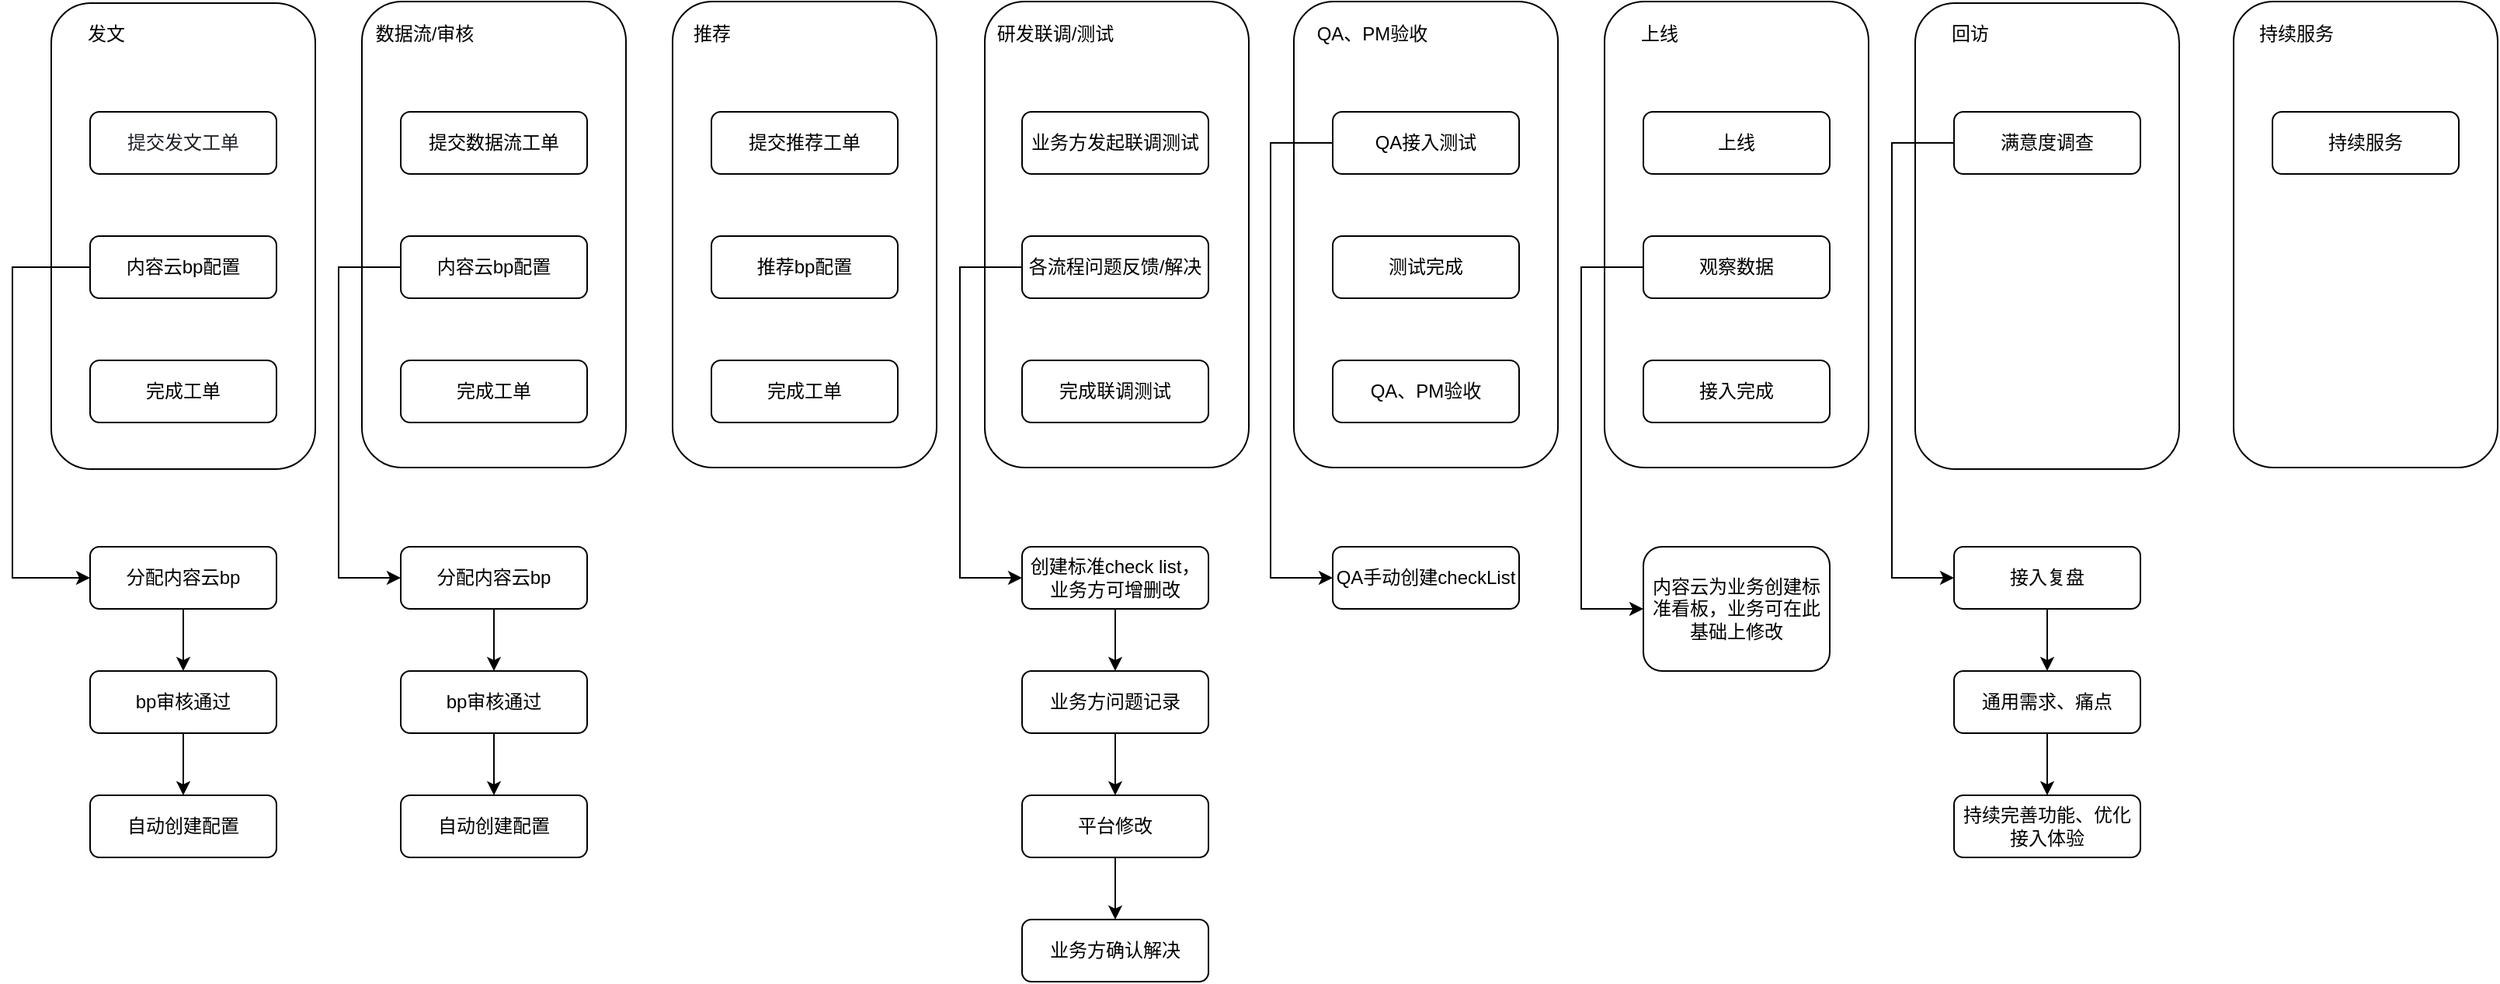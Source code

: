 <mxfile version="12.8.8" type="github"><diagram id="zkJQMTdcdRpg9LhV4p9I" name="Page-1"><mxGraphModel dx="1158" dy="647" grid="1" gridSize="10" guides="1" tooltips="1" connect="1" arrows="1" fold="1" page="1" pageScale="1" pageWidth="4681" pageHeight="3300" math="0" shadow="0"><root><mxCell id="0"/><mxCell id="1" parent="0"/><mxCell id="Wi5EsbokbF8SeKiG7rEc-27" value="" style="rounded=1;whiteSpace=wrap;html=1;" vertex="1" parent="1"><mxGeometry x="1295" y="250" width="170" height="300" as="geometry"/></mxCell><mxCell id="Wi5EsbokbF8SeKiG7rEc-26" value="" style="rounded=1;whiteSpace=wrap;html=1;" vertex="1" parent="1"><mxGeometry x="1095" y="249" width="170" height="300" as="geometry"/></mxCell><mxCell id="Wi5EsbokbF8SeKiG7rEc-25" value="" style="rounded=1;whiteSpace=wrap;html=1;" vertex="1" parent="1"><mxGeometry x="696" y="249" width="170" height="300" as="geometry"/></mxCell><mxCell id="Wi5EsbokbF8SeKiG7rEc-24" value="" style="rounded=1;whiteSpace=wrap;html=1;" vertex="1" parent="1"><mxGeometry x="895" y="249" width="170" height="300" as="geometry"/></mxCell><mxCell id="Wi5EsbokbF8SeKiG7rEc-23" value="" style="rounded=1;whiteSpace=wrap;html=1;" vertex="1" parent="1"><mxGeometry x="495" y="249" width="170" height="300" as="geometry"/></mxCell><mxCell id="Wi5EsbokbF8SeKiG7rEc-22" value="" style="rounded=1;whiteSpace=wrap;html=1;" vertex="1" parent="1"><mxGeometry x="295" y="249" width="170" height="300" as="geometry"/></mxCell><mxCell id="Wi5EsbokbF8SeKiG7rEc-20" value="" style="rounded=1;whiteSpace=wrap;html=1;" vertex="1" parent="1"><mxGeometry x="95" y="250" width="170" height="300" as="geometry"/></mxCell><mxCell id="Wi5EsbokbF8SeKiG7rEc-1" value="&lt;p style=&quot;background-color: rgba(0 , 0 , 0 , 0) ; line-height: 26.88px ; color: rgb(31 , 35 , 41)&quot;&gt;&lt;font style=&quot;font-size: 12px&quot;&gt;提交发文工单&lt;/font&gt;&lt;/p&gt;" style="rounded=1;whiteSpace=wrap;html=1;" vertex="1" parent="1"><mxGeometry x="120" y="320" width="120" height="40" as="geometry"/></mxCell><mxCell id="Wi5EsbokbF8SeKiG7rEc-2" value="提交数据流工单" style="rounded=1;whiteSpace=wrap;html=1;" vertex="1" parent="1"><mxGeometry x="320" y="320" width="120" height="40" as="geometry"/></mxCell><mxCell id="Wi5EsbokbF8SeKiG7rEc-37" style="edgeStyle=orthogonalEdgeStyle;rounded=0;orthogonalLoop=1;jettySize=auto;html=1;entryX=0;entryY=0.5;entryDx=0;entryDy=0;exitX=0;exitY=0.5;exitDx=0;exitDy=0;" edge="1" parent="1" source="Wi5EsbokbF8SeKiG7rEc-3" target="Wi5EsbokbF8SeKiG7rEc-38"><mxGeometry relative="1" as="geometry"><mxPoint x="60" y="630" as="targetPoint"/><Array as="points"><mxPoint x="70" y="420"/><mxPoint x="70" y="620"/></Array></mxGeometry></mxCell><mxCell id="Wi5EsbokbF8SeKiG7rEc-3" value="内容云bp配置" style="rounded=1;whiteSpace=wrap;html=1;" vertex="1" parent="1"><mxGeometry x="120" y="400" width="120" height="40" as="geometry"/></mxCell><mxCell id="Wi5EsbokbF8SeKiG7rEc-48" style="edgeStyle=orthogonalEdgeStyle;rounded=0;orthogonalLoop=1;jettySize=auto;html=1;entryX=0;entryY=0.5;entryDx=0;entryDy=0;exitX=0;exitY=0.5;exitDx=0;exitDy=0;" edge="1" parent="1" source="Wi5EsbokbF8SeKiG7rEc-4" target="Wi5EsbokbF8SeKiG7rEc-44"><mxGeometry relative="1" as="geometry"><Array as="points"><mxPoint x="280" y="420"/><mxPoint x="280" y="620"/></Array></mxGeometry></mxCell><mxCell id="Wi5EsbokbF8SeKiG7rEc-4" value="内容云bp配置" style="rounded=1;whiteSpace=wrap;html=1;" vertex="1" parent="1"><mxGeometry x="320" y="400" width="120" height="40" as="geometry"/></mxCell><mxCell id="Wi5EsbokbF8SeKiG7rEc-5" value="完成工单" style="rounded=1;whiteSpace=wrap;html=1;" vertex="1" parent="1"><mxGeometry x="120" y="480" width="120" height="40" as="geometry"/></mxCell><mxCell id="Wi5EsbokbF8SeKiG7rEc-6" value="完成工单" style="rounded=1;whiteSpace=wrap;html=1;" vertex="1" parent="1"><mxGeometry x="320" y="480" width="120" height="40" as="geometry"/></mxCell><mxCell id="Wi5EsbokbF8SeKiG7rEc-7" value="提交推荐工单" style="rounded=1;whiteSpace=wrap;html=1;" vertex="1" parent="1"><mxGeometry x="520" y="320" width="120" height="40" as="geometry"/></mxCell><mxCell id="Wi5EsbokbF8SeKiG7rEc-8" value="推荐bp配置" style="rounded=1;whiteSpace=wrap;html=1;" vertex="1" parent="1"><mxGeometry x="520" y="400" width="120" height="40" as="geometry"/></mxCell><mxCell id="Wi5EsbokbF8SeKiG7rEc-9" value="完成工单" style="rounded=1;whiteSpace=wrap;html=1;" vertex="1" parent="1"><mxGeometry x="520" y="480" width="120" height="40" as="geometry"/></mxCell><mxCell id="Wi5EsbokbF8SeKiG7rEc-50" style="edgeStyle=orthogonalEdgeStyle;rounded=0;orthogonalLoop=1;jettySize=auto;html=1;entryX=0;entryY=0.5;entryDx=0;entryDy=0;exitX=0;exitY=0.5;exitDx=0;exitDy=0;" edge="1" parent="1" source="Wi5EsbokbF8SeKiG7rEc-11" target="Wi5EsbokbF8SeKiG7rEc-49"><mxGeometry relative="1" as="geometry"><Array as="points"><mxPoint x="680" y="420"/><mxPoint x="680" y="620"/></Array></mxGeometry></mxCell><mxCell id="Wi5EsbokbF8SeKiG7rEc-10" value="业务方发起联调测试" style="rounded=1;whiteSpace=wrap;html=1;" vertex="1" parent="1"><mxGeometry x="720" y="320" width="120" height="40" as="geometry"/></mxCell><mxCell id="Wi5EsbokbF8SeKiG7rEc-11" value="各流程问题反馈/解决" style="rounded=1;whiteSpace=wrap;html=1;" vertex="1" parent="1"><mxGeometry x="720" y="400" width="120" height="40" as="geometry"/></mxCell><mxCell id="Wi5EsbokbF8SeKiG7rEc-12" value="完成联调测试" style="rounded=1;whiteSpace=wrap;html=1;" vertex="1" parent="1"><mxGeometry x="720" y="480" width="120" height="40" as="geometry"/></mxCell><mxCell id="Wi5EsbokbF8SeKiG7rEc-59" style="edgeStyle=orthogonalEdgeStyle;rounded=0;orthogonalLoop=1;jettySize=auto;html=1;entryX=0;entryY=0.5;entryDx=0;entryDy=0;exitX=0;exitY=0.5;exitDx=0;exitDy=0;" edge="1" parent="1" source="Wi5EsbokbF8SeKiG7rEc-13" target="Wi5EsbokbF8SeKiG7rEc-58"><mxGeometry relative="1" as="geometry"><Array as="points"><mxPoint x="880" y="340"/><mxPoint x="880" y="620"/></Array></mxGeometry></mxCell><mxCell id="Wi5EsbokbF8SeKiG7rEc-13" value="QA接入测试" style="rounded=1;whiteSpace=wrap;html=1;" vertex="1" parent="1"><mxGeometry x="920" y="320" width="120" height="40" as="geometry"/></mxCell><mxCell id="Wi5EsbokbF8SeKiG7rEc-14" value="测试完成" style="rounded=1;whiteSpace=wrap;html=1;" vertex="1" parent="1"><mxGeometry x="920" y="400" width="120" height="40" as="geometry"/></mxCell><mxCell id="Wi5EsbokbF8SeKiG7rEc-15" value="QA、PM验收" style="rounded=1;whiteSpace=wrap;html=1;" vertex="1" parent="1"><mxGeometry x="920" y="480" width="120" height="40" as="geometry"/></mxCell><mxCell id="Wi5EsbokbF8SeKiG7rEc-16" value="上线" style="rounded=1;whiteSpace=wrap;html=1;" vertex="1" parent="1"><mxGeometry x="1120" y="320" width="120" height="40" as="geometry"/></mxCell><mxCell id="Wi5EsbokbF8SeKiG7rEc-61" style="edgeStyle=orthogonalEdgeStyle;rounded=0;orthogonalLoop=1;jettySize=auto;html=1;exitX=0;exitY=0.5;exitDx=0;exitDy=0;entryX=0;entryY=0.5;entryDx=0;entryDy=0;" edge="1" parent="1" source="Wi5EsbokbF8SeKiG7rEc-17" target="Wi5EsbokbF8SeKiG7rEc-60"><mxGeometry relative="1" as="geometry"><Array as="points"><mxPoint x="1080" y="420"/><mxPoint x="1080" y="640"/></Array></mxGeometry></mxCell><mxCell id="Wi5EsbokbF8SeKiG7rEc-17" value="观察数据" style="rounded=1;whiteSpace=wrap;html=1;" vertex="1" parent="1"><mxGeometry x="1120" y="400" width="120" height="40" as="geometry"/></mxCell><mxCell id="Wi5EsbokbF8SeKiG7rEc-18" value="接入完成" style="rounded=1;whiteSpace=wrap;html=1;" vertex="1" parent="1"><mxGeometry x="1120" y="480" width="120" height="40" as="geometry"/></mxCell><mxCell id="Wi5EsbokbF8SeKiG7rEc-63" style="edgeStyle=orthogonalEdgeStyle;rounded=0;orthogonalLoop=1;jettySize=auto;html=1;entryX=0;entryY=0.5;entryDx=0;entryDy=0;exitX=0;exitY=0.5;exitDx=0;exitDy=0;" edge="1" parent="1" source="Wi5EsbokbF8SeKiG7rEc-19" target="Wi5EsbokbF8SeKiG7rEc-62"><mxGeometry relative="1" as="geometry"><Array as="points"><mxPoint x="1280" y="340"/><mxPoint x="1280" y="620"/></Array></mxGeometry></mxCell><mxCell id="Wi5EsbokbF8SeKiG7rEc-19" value="满意度调查" style="rounded=1;whiteSpace=wrap;html=1;" vertex="1" parent="1"><mxGeometry x="1320" y="320" width="120" height="40" as="geometry"/></mxCell><mxCell id="Wi5EsbokbF8SeKiG7rEc-21" value="发文" style="text;html=1;align=center;verticalAlign=middle;resizable=0;points=[];autosize=1;" vertex="1" parent="1"><mxGeometry x="110" y="260" width="40" height="20" as="geometry"/></mxCell><mxCell id="Wi5EsbokbF8SeKiG7rEc-28" value="" style="rounded=1;whiteSpace=wrap;html=1;" vertex="1" parent="1"><mxGeometry x="1500" y="249" width="170" height="300" as="geometry"/></mxCell><mxCell id="Wi5EsbokbF8SeKiG7rEc-29" value="持续服务" style="rounded=1;whiteSpace=wrap;html=1;" vertex="1" parent="1"><mxGeometry x="1525" y="320" width="120" height="40" as="geometry"/></mxCell><mxCell id="Wi5EsbokbF8SeKiG7rEc-30" value="数据流/审核" style="text;html=1;align=center;verticalAlign=middle;resizable=0;points=[];autosize=1;" vertex="1" parent="1"><mxGeometry x="295" y="260" width="80" height="20" as="geometry"/></mxCell><mxCell id="Wi5EsbokbF8SeKiG7rEc-31" value="推荐" style="text;html=1;align=center;verticalAlign=middle;resizable=0;points=[];autosize=1;" vertex="1" parent="1"><mxGeometry x="500" y="260" width="40" height="20" as="geometry"/></mxCell><mxCell id="Wi5EsbokbF8SeKiG7rEc-32" value="研发联调/测试" style="text;html=1;align=center;verticalAlign=middle;resizable=0;points=[];autosize=1;" vertex="1" parent="1"><mxGeometry x="696" y="260" width="90" height="20" as="geometry"/></mxCell><mxCell id="Wi5EsbokbF8SeKiG7rEc-33" value="QA、PM验收" style="text;html=1;align=center;verticalAlign=middle;resizable=0;points=[];autosize=1;" vertex="1" parent="1"><mxGeometry x="900" y="260" width="90" height="20" as="geometry"/></mxCell><mxCell id="Wi5EsbokbF8SeKiG7rEc-34" value="上线" style="text;html=1;align=center;verticalAlign=middle;resizable=0;points=[];autosize=1;" vertex="1" parent="1"><mxGeometry x="1110" y="260" width="40" height="20" as="geometry"/></mxCell><mxCell id="Wi5EsbokbF8SeKiG7rEc-35" value="回访" style="text;html=1;align=center;verticalAlign=middle;resizable=0;points=[];autosize=1;" vertex="1" parent="1"><mxGeometry x="1310" y="260" width="40" height="20" as="geometry"/></mxCell><mxCell id="Wi5EsbokbF8SeKiG7rEc-36" value="持续服务" style="text;html=1;align=center;verticalAlign=middle;resizable=0;points=[];autosize=1;" vertex="1" parent="1"><mxGeometry x="1510" y="260" width="60" height="20" as="geometry"/></mxCell><mxCell id="Wi5EsbokbF8SeKiG7rEc-40" style="edgeStyle=orthogonalEdgeStyle;rounded=0;orthogonalLoop=1;jettySize=auto;html=1;entryX=0.5;entryY=0;entryDx=0;entryDy=0;" edge="1" parent="1" source="Wi5EsbokbF8SeKiG7rEc-38" target="Wi5EsbokbF8SeKiG7rEc-39"><mxGeometry relative="1" as="geometry"/></mxCell><mxCell id="Wi5EsbokbF8SeKiG7rEc-38" value="分配内容云bp" style="rounded=1;whiteSpace=wrap;html=1;" vertex="1" parent="1"><mxGeometry x="120" y="600" width="120" height="40" as="geometry"/></mxCell><mxCell id="Wi5EsbokbF8SeKiG7rEc-42" style="edgeStyle=orthogonalEdgeStyle;rounded=0;orthogonalLoop=1;jettySize=auto;html=1;entryX=0.5;entryY=0;entryDx=0;entryDy=0;" edge="1" parent="1" source="Wi5EsbokbF8SeKiG7rEc-39" target="Wi5EsbokbF8SeKiG7rEc-41"><mxGeometry relative="1" as="geometry"/></mxCell><mxCell id="Wi5EsbokbF8SeKiG7rEc-39" value="bp审核通过" style="rounded=1;whiteSpace=wrap;html=1;" vertex="1" parent="1"><mxGeometry x="120" y="680" width="120" height="40" as="geometry"/></mxCell><mxCell id="Wi5EsbokbF8SeKiG7rEc-41" value="自动创建配置" style="rounded=1;whiteSpace=wrap;html=1;" vertex="1" parent="1"><mxGeometry x="120" y="760" width="120" height="40" as="geometry"/></mxCell><mxCell id="Wi5EsbokbF8SeKiG7rEc-43" style="edgeStyle=orthogonalEdgeStyle;rounded=0;orthogonalLoop=1;jettySize=auto;html=1;entryX=0.5;entryY=0;entryDx=0;entryDy=0;" edge="1" parent="1" source="Wi5EsbokbF8SeKiG7rEc-44" target="Wi5EsbokbF8SeKiG7rEc-46"><mxGeometry relative="1" as="geometry"/></mxCell><mxCell id="Wi5EsbokbF8SeKiG7rEc-44" value="分配内容云bp" style="rounded=1;whiteSpace=wrap;html=1;" vertex="1" parent="1"><mxGeometry x="320" y="600" width="120" height="40" as="geometry"/></mxCell><mxCell id="Wi5EsbokbF8SeKiG7rEc-45" style="edgeStyle=orthogonalEdgeStyle;rounded=0;orthogonalLoop=1;jettySize=auto;html=1;entryX=0.5;entryY=0;entryDx=0;entryDy=0;" edge="1" parent="1" source="Wi5EsbokbF8SeKiG7rEc-46" target="Wi5EsbokbF8SeKiG7rEc-47"><mxGeometry relative="1" as="geometry"/></mxCell><mxCell id="Wi5EsbokbF8SeKiG7rEc-46" value="bp审核通过" style="rounded=1;whiteSpace=wrap;html=1;" vertex="1" parent="1"><mxGeometry x="320" y="680" width="120" height="40" as="geometry"/></mxCell><mxCell id="Wi5EsbokbF8SeKiG7rEc-47" value="自动创建配置" style="rounded=1;whiteSpace=wrap;html=1;" vertex="1" parent="1"><mxGeometry x="320" y="760" width="120" height="40" as="geometry"/></mxCell><mxCell id="Wi5EsbokbF8SeKiG7rEc-52" style="edgeStyle=orthogonalEdgeStyle;rounded=0;orthogonalLoop=1;jettySize=auto;html=1;entryX=0.5;entryY=0;entryDx=0;entryDy=0;" edge="1" parent="1" source="Wi5EsbokbF8SeKiG7rEc-49" target="Wi5EsbokbF8SeKiG7rEc-51"><mxGeometry relative="1" as="geometry"/></mxCell><mxCell id="Wi5EsbokbF8SeKiG7rEc-49" value="创建标准check list，业务方可增删改" style="rounded=1;whiteSpace=wrap;html=1;" vertex="1" parent="1"><mxGeometry x="720" y="600" width="120" height="40" as="geometry"/></mxCell><mxCell id="Wi5EsbokbF8SeKiG7rEc-54" style="edgeStyle=orthogonalEdgeStyle;rounded=0;orthogonalLoop=1;jettySize=auto;html=1;entryX=0.5;entryY=0;entryDx=0;entryDy=0;" edge="1" parent="1" source="Wi5EsbokbF8SeKiG7rEc-51" target="Wi5EsbokbF8SeKiG7rEc-53"><mxGeometry relative="1" as="geometry"/></mxCell><mxCell id="Wi5EsbokbF8SeKiG7rEc-51" value="业务方问题记录" style="rounded=1;whiteSpace=wrap;html=1;" vertex="1" parent="1"><mxGeometry x="720" y="680" width="120" height="40" as="geometry"/></mxCell><mxCell id="Wi5EsbokbF8SeKiG7rEc-56" style="edgeStyle=orthogonalEdgeStyle;rounded=0;orthogonalLoop=1;jettySize=auto;html=1;entryX=0.5;entryY=0;entryDx=0;entryDy=0;" edge="1" parent="1" source="Wi5EsbokbF8SeKiG7rEc-53" target="Wi5EsbokbF8SeKiG7rEc-55"><mxGeometry relative="1" as="geometry"/></mxCell><mxCell id="Wi5EsbokbF8SeKiG7rEc-53" value="平台修改" style="rounded=1;whiteSpace=wrap;html=1;" vertex="1" parent="1"><mxGeometry x="720" y="760" width="120" height="40" as="geometry"/></mxCell><mxCell id="Wi5EsbokbF8SeKiG7rEc-55" value="业务方确认解决" style="rounded=1;whiteSpace=wrap;html=1;" vertex="1" parent="1"><mxGeometry x="720" y="840" width="120" height="40" as="geometry"/></mxCell><mxCell id="Wi5EsbokbF8SeKiG7rEc-58" value="QA手动创建checkList" style="rounded=1;whiteSpace=wrap;html=1;" vertex="1" parent="1"><mxGeometry x="920" y="600" width="120" height="40" as="geometry"/></mxCell><mxCell id="Wi5EsbokbF8SeKiG7rEc-60" value="内容云为业务创建标准看板，业务可在此基础上修改" style="rounded=1;whiteSpace=wrap;html=1;" vertex="1" parent="1"><mxGeometry x="1120" y="600" width="120" height="80" as="geometry"/></mxCell><mxCell id="Wi5EsbokbF8SeKiG7rEc-65" style="edgeStyle=orthogonalEdgeStyle;rounded=0;orthogonalLoop=1;jettySize=auto;html=1;entryX=0.5;entryY=0;entryDx=0;entryDy=0;" edge="1" parent="1" source="Wi5EsbokbF8SeKiG7rEc-62" target="Wi5EsbokbF8SeKiG7rEc-64"><mxGeometry relative="1" as="geometry"/></mxCell><mxCell id="Wi5EsbokbF8SeKiG7rEc-62" value="接入复盘" style="rounded=1;whiteSpace=wrap;html=1;" vertex="1" parent="1"><mxGeometry x="1320" y="600" width="120" height="40" as="geometry"/></mxCell><mxCell id="Wi5EsbokbF8SeKiG7rEc-67" style="edgeStyle=orthogonalEdgeStyle;rounded=0;orthogonalLoop=1;jettySize=auto;html=1;entryX=0.5;entryY=0;entryDx=0;entryDy=0;" edge="1" parent="1" source="Wi5EsbokbF8SeKiG7rEc-64" target="Wi5EsbokbF8SeKiG7rEc-66"><mxGeometry relative="1" as="geometry"/></mxCell><mxCell id="Wi5EsbokbF8SeKiG7rEc-64" value="通用需求、痛点" style="rounded=1;whiteSpace=wrap;html=1;" vertex="1" parent="1"><mxGeometry x="1320" y="680" width="120" height="40" as="geometry"/></mxCell><mxCell id="Wi5EsbokbF8SeKiG7rEc-66" value="持续完善功能、优化接入体验" style="rounded=1;whiteSpace=wrap;html=1;" vertex="1" parent="1"><mxGeometry x="1320" y="760" width="120" height="40" as="geometry"/></mxCell></root></mxGraphModel></diagram></mxfile>